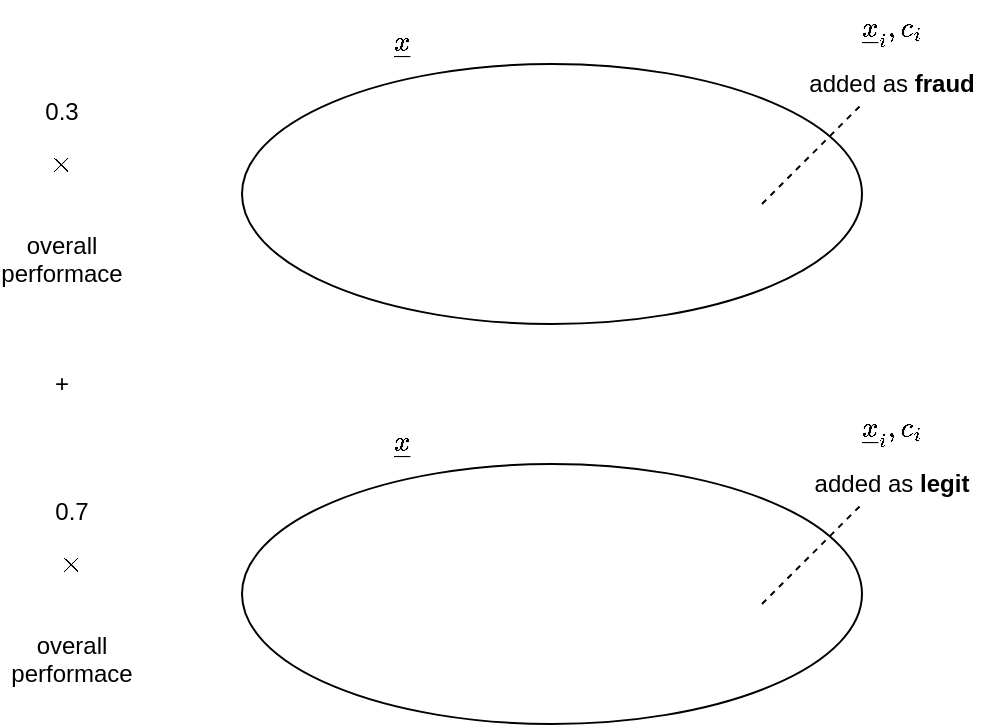 <mxfile version="12.1.9" type="device" pages="1"><diagram id="UHl5MDZiG86jLebaF2RX" name="Page-1"><mxGraphModel dx="627" dy="403" grid="1" gridSize="10" guides="1" tooltips="1" connect="1" arrows="1" fold="1" page="1" pageScale="1" pageWidth="850" pageHeight="1100" math="1" shadow="0"><root><mxCell id="0"/><mxCell id="1" parent="0"/><mxCell id="xSi8kFRM5TySItnwmXr4-10" value="" style="strokeWidth=1;html=1;shape=mxgraph.flowchart.start_1;whiteSpace=wrap;fillColor=none;strokeColor=#000000;" parent="1" vertex="1"><mxGeometry x="170" y="320" width="310" height="130" as="geometry"/></mxCell><mxCell id="xSi8kFRM5TySItnwmXr4-3" value="$$\underline{x}$$" style="text;html=1;strokeColor=none;fillColor=none;align=center;verticalAlign=middle;whiteSpace=wrap;rounded=0;" parent="1" vertex="1"><mxGeometry x="230" y="300" width="40" height="20" as="geometry"/></mxCell><mxCell id="X15rWdZYRd5EWtdIVfkm-1" value="$$\underline{x}_i, c_i$$ added as &lt;b&gt;fraud&lt;/b&gt;" style="text;html=1;strokeColor=none;fillColor=none;align=center;verticalAlign=middle;whiteSpace=wrap;rounded=0;" vertex="1" parent="1"><mxGeometry x="450" y="300" width="90" height="20" as="geometry"/></mxCell><mxCell id="X15rWdZYRd5EWtdIVfkm-3" value="" style="endArrow=none;dashed=1;html=1;" edge="1" parent="1"><mxGeometry width="50" height="50" relative="1" as="geometry"><mxPoint x="430" y="390" as="sourcePoint"/><mxPoint x="480" y="340" as="targetPoint"/></mxGeometry></mxCell><mxCell id="X15rWdZYRd5EWtdIVfkm-4" value="" style="strokeWidth=1;html=1;shape=mxgraph.flowchart.start_1;whiteSpace=wrap;fillColor=none;strokeColor=#000000;" vertex="1" parent="1"><mxGeometry x="170" y="520" width="310" height="130" as="geometry"/></mxCell><mxCell id="X15rWdZYRd5EWtdIVfkm-5" value="$$\underline{x}$$" style="text;html=1;strokeColor=none;fillColor=none;align=center;verticalAlign=middle;whiteSpace=wrap;rounded=0;" vertex="1" parent="1"><mxGeometry x="230" y="500" width="40" height="20" as="geometry"/></mxCell><mxCell id="X15rWdZYRd5EWtdIVfkm-6" value="$$\underline{x}_i, c_i$$ added as &lt;b&gt;legit&lt;/b&gt;" style="text;html=1;strokeColor=none;fillColor=none;align=center;verticalAlign=middle;whiteSpace=wrap;rounded=0;" vertex="1" parent="1"><mxGeometry x="450" y="500" width="90" height="20" as="geometry"/></mxCell><mxCell id="X15rWdZYRd5EWtdIVfkm-7" value="" style="endArrow=none;dashed=1;html=1;" edge="1" parent="1"><mxGeometry width="50" height="50" relative="1" as="geometry"><mxPoint x="430" y="590" as="sourcePoint"/><mxPoint x="480" y="540" as="targetPoint"/></mxGeometry></mxCell><mxCell id="X15rWdZYRd5EWtdIVfkm-8" value="" style="shape=image;html=1;verticalAlign=top;verticalLabelPosition=bottom;labelBackgroundColor=#ffffff;imageAspect=0;aspect=fixed;image=https://cdn4.iconfinder.com/data/icons/developer-set-3/128/sc1-128.png" vertex="1" parent="1"><mxGeometry x="70" y="320" width="128" height="128" as="geometry"/></mxCell><mxCell id="X15rWdZYRd5EWtdIVfkm-9" value="0.3 $$\times$$ &lt;br&gt;overall performace" style="text;html=1;strokeColor=none;fillColor=none;align=center;verticalAlign=middle;whiteSpace=wrap;rounded=0;" vertex="1" parent="1"><mxGeometry x="60" y="374" width="40" height="20" as="geometry"/></mxCell><mxCell id="X15rWdZYRd5EWtdIVfkm-11" value="" style="shape=image;html=1;verticalAlign=top;verticalLabelPosition=bottom;labelBackgroundColor=#ffffff;imageAspect=0;aspect=fixed;image=https://cdn4.iconfinder.com/data/icons/developer-set-3/128/sc1-128.png" vertex="1" parent="1"><mxGeometry x="75" y="520" width="128" height="128" as="geometry"/></mxCell><mxCell id="X15rWdZYRd5EWtdIVfkm-12" value="0.7 $$\times$$ &lt;br&gt;overall performace" style="text;html=1;strokeColor=none;fillColor=none;align=center;verticalAlign=middle;whiteSpace=wrap;rounded=0;" vertex="1" parent="1"><mxGeometry x="65" y="574" width="40" height="20" as="geometry"/></mxCell><mxCell id="X15rWdZYRd5EWtdIVfkm-15" value="+" style="text;html=1;strokeColor=none;fillColor=none;align=center;verticalAlign=middle;whiteSpace=wrap;rounded=0;" vertex="1" parent="1"><mxGeometry x="60" y="470" width="40" height="20" as="geometry"/></mxCell></root></mxGraphModel></diagram></mxfile>